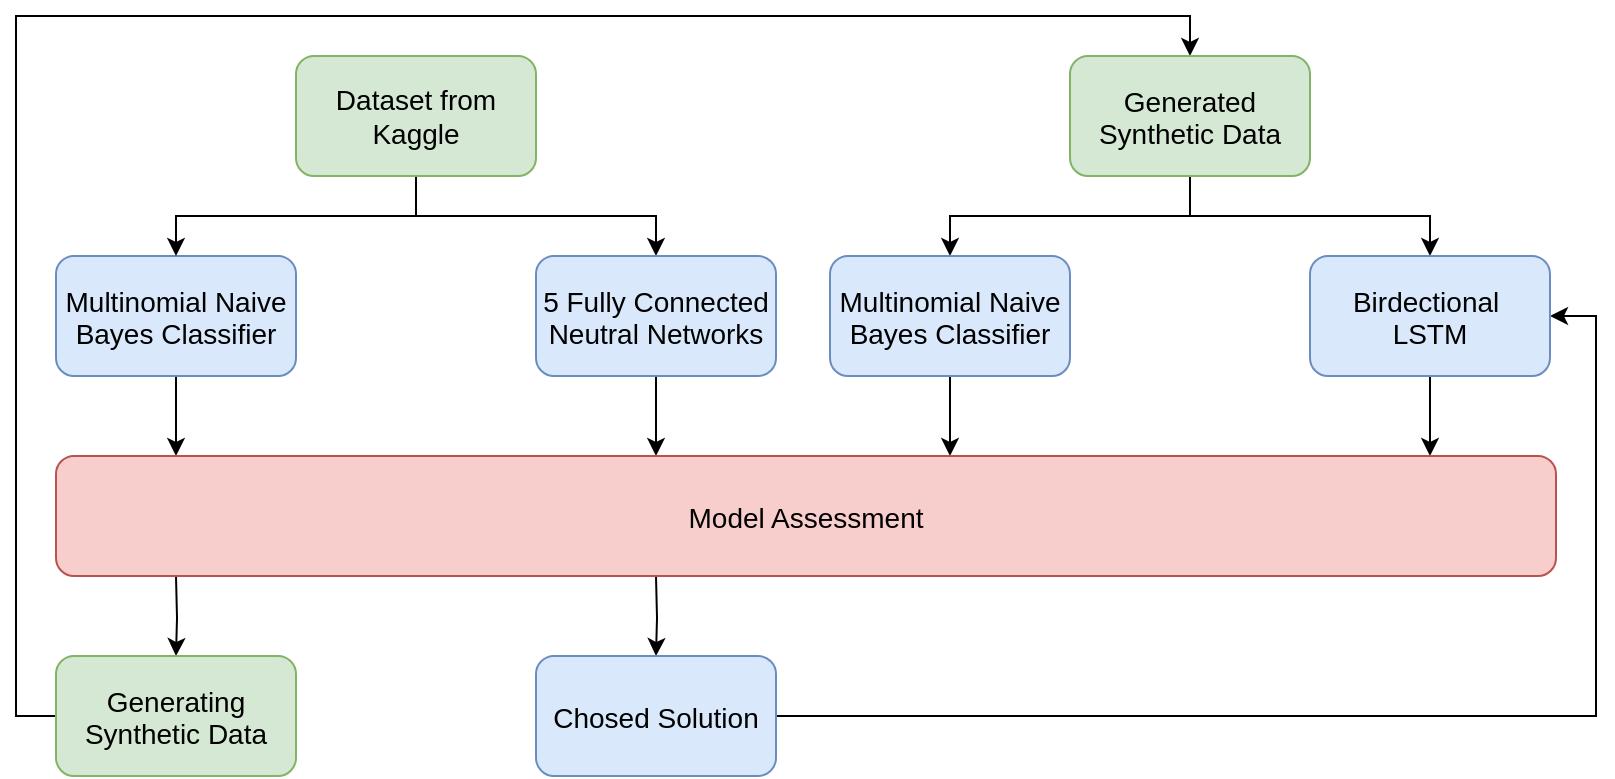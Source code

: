 <mxfile version="16.1.0" type="device"><diagram id="VqzTfeL4Uglv9Okwwmwq" name="Page-1"><mxGraphModel dx="946" dy="565" grid="1" gridSize="10" guides="1" tooltips="1" connect="1" arrows="1" fold="1" page="1" pageScale="1" pageWidth="827" pageHeight="1169" math="0" shadow="0"><root><mxCell id="0"/><mxCell id="1" parent="0"/><mxCell id="WxQexGsAueQJoj_L0cjn-20" style="edgeStyle=orthogonalEdgeStyle;rounded=0;orthogonalLoop=1;jettySize=auto;html=1;exitX=0.5;exitY=1;exitDx=0;exitDy=0;fontSize=14;" edge="1" parent="1" source="WxQexGsAueQJoj_L0cjn-3"><mxGeometry relative="1" as="geometry"><mxPoint x="110" y="280" as="targetPoint"/></mxGeometry></mxCell><mxCell id="WxQexGsAueQJoj_L0cjn-3" value="&lt;p style=&quot;margin: 0px; font-stretch: normal; font-size: 14px; line-height: normal;&quot;&gt;Multinomial Naive Bayes Classifier&lt;br style=&quot;font-size: 14px;&quot;&gt;&lt;/p&gt;" style="rounded=1;whiteSpace=wrap;html=1;fontSize=14;fillColor=#dae8fc;strokeColor=#6c8ebf;" vertex="1" parent="1"><mxGeometry x="50" y="180" width="120" height="60" as="geometry"/></mxCell><mxCell id="WxQexGsAueQJoj_L0cjn-15" style="edgeStyle=orthogonalEdgeStyle;rounded=0;orthogonalLoop=1;jettySize=auto;html=1;exitX=0.5;exitY=1;exitDx=0;exitDy=0;entryX=0.5;entryY=0;entryDx=0;entryDy=0;fontSize=14;" edge="1" parent="1" source="WxQexGsAueQJoj_L0cjn-4" target="WxQexGsAueQJoj_L0cjn-3"><mxGeometry relative="1" as="geometry"/></mxCell><mxCell id="WxQexGsAueQJoj_L0cjn-30" style="edgeStyle=orthogonalEdgeStyle;rounded=0;orthogonalLoop=1;jettySize=auto;html=1;exitX=0.5;exitY=1;exitDx=0;exitDy=0;fontSize=14;" edge="1" parent="1" source="WxQexGsAueQJoj_L0cjn-4" target="WxQexGsAueQJoj_L0cjn-5"><mxGeometry relative="1" as="geometry"/></mxCell><mxCell id="WxQexGsAueQJoj_L0cjn-4" value="Dataset from Kaggle" style="rounded=1;whiteSpace=wrap;html=1;fontSize=14;fillColor=#d5e8d4;strokeColor=#82b366;" vertex="1" parent="1"><mxGeometry x="170" y="80" width="120" height="60" as="geometry"/></mxCell><mxCell id="WxQexGsAueQJoj_L0cjn-29" style="edgeStyle=orthogonalEdgeStyle;rounded=0;orthogonalLoop=1;jettySize=auto;html=1;exitX=0.5;exitY=1;exitDx=0;exitDy=0;entryX=0.5;entryY=0;entryDx=0;entryDy=0;fontSize=14;" edge="1" parent="1" source="WxQexGsAueQJoj_L0cjn-5"><mxGeometry relative="1" as="geometry"><mxPoint x="350" y="280" as="targetPoint"/></mxGeometry></mxCell><mxCell id="WxQexGsAueQJoj_L0cjn-5" value="&lt;p style=&quot;margin: 0px; font-stretch: normal; font-size: 14px; line-height: normal;&quot;&gt;5 Fully Connected Neutral Networks&lt;/p&gt;" style="rounded=1;whiteSpace=wrap;html=1;fontSize=14;fillColor=#dae8fc;strokeColor=#6c8ebf;" vertex="1" parent="1"><mxGeometry x="290" y="180" width="120" height="60" as="geometry"/></mxCell><mxCell id="WxQexGsAueQJoj_L0cjn-24" style="edgeStyle=orthogonalEdgeStyle;rounded=0;orthogonalLoop=1;jettySize=auto;html=1;exitX=0.5;exitY=1;exitDx=0;exitDy=0;entryX=0.5;entryY=0;entryDx=0;entryDy=0;fontSize=14;" edge="1" parent="1" target="WxQexGsAueQJoj_L0cjn-23"><mxGeometry relative="1" as="geometry"><mxPoint x="110" y="340" as="sourcePoint"/></mxGeometry></mxCell><mxCell id="WxQexGsAueQJoj_L0cjn-32" style="edgeStyle=orthogonalEdgeStyle;rounded=0;orthogonalLoop=1;jettySize=auto;html=1;exitX=0.5;exitY=1;exitDx=0;exitDy=0;entryX=0.5;entryY=0;entryDx=0;entryDy=0;fontSize=14;" edge="1" parent="1" target="WxQexGsAueQJoj_L0cjn-31"><mxGeometry relative="1" as="geometry"><mxPoint x="350" y="340" as="sourcePoint"/></mxGeometry></mxCell><mxCell id="WxQexGsAueQJoj_L0cjn-27" style="edgeStyle=orthogonalEdgeStyle;rounded=0;orthogonalLoop=1;jettySize=auto;html=1;exitX=0;exitY=0.5;exitDx=0;exitDy=0;entryX=0.5;entryY=0;entryDx=0;entryDy=0;fontSize=14;" edge="1" parent="1" source="WxQexGsAueQJoj_L0cjn-23" target="WxQexGsAueQJoj_L0cjn-25"><mxGeometry relative="1" as="geometry"/></mxCell><mxCell id="WxQexGsAueQJoj_L0cjn-23" value="&lt;p style=&quot;margin: 0px; font-stretch: normal; font-size: 14px; line-height: normal;&quot;&gt;Generating Synthetic Data&lt;/p&gt;" style="rounded=1;whiteSpace=wrap;html=1;fontSize=14;fillColor=#d5e8d4;strokeColor=#82b366;" vertex="1" parent="1"><mxGeometry x="50" y="380" width="120" height="60" as="geometry"/></mxCell><mxCell id="WxQexGsAueQJoj_L0cjn-43" style="edgeStyle=orthogonalEdgeStyle;rounded=0;orthogonalLoop=1;jettySize=auto;html=1;exitX=0.5;exitY=1;exitDx=0;exitDy=0;fontSize=14;" edge="1" parent="1" source="WxQexGsAueQJoj_L0cjn-25" target="WxQexGsAueQJoj_L0cjn-34"><mxGeometry relative="1" as="geometry"/></mxCell><mxCell id="WxQexGsAueQJoj_L0cjn-45" style="edgeStyle=orthogonalEdgeStyle;rounded=0;orthogonalLoop=1;jettySize=auto;html=1;exitX=0.5;exitY=1;exitDx=0;exitDy=0;fontSize=14;" edge="1" parent="1" source="WxQexGsAueQJoj_L0cjn-25" target="WxQexGsAueQJoj_L0cjn-36"><mxGeometry relative="1" as="geometry"/></mxCell><mxCell id="WxQexGsAueQJoj_L0cjn-25" value="&lt;p style=&quot;margin: 0px ; font-stretch: normal ; font-size: 14px ; line-height: normal&quot;&gt;Generated Synthetic Data&lt;/p&gt;" style="rounded=1;whiteSpace=wrap;html=1;fontSize=14;fillColor=#d5e8d4;strokeColor=#82b366;" vertex="1" parent="1"><mxGeometry x="557" y="80" width="120" height="60" as="geometry"/></mxCell><mxCell id="WxQexGsAueQJoj_L0cjn-44" style="edgeStyle=orthogonalEdgeStyle;rounded=0;orthogonalLoop=1;jettySize=auto;html=1;exitX=1;exitY=0.5;exitDx=0;exitDy=0;entryX=1;entryY=0.5;entryDx=0;entryDy=0;fontSize=14;" edge="1" parent="1" source="WxQexGsAueQJoj_L0cjn-31" target="WxQexGsAueQJoj_L0cjn-36"><mxGeometry relative="1" as="geometry"><Array as="points"><mxPoint x="820" y="410"/><mxPoint x="820" y="210"/></Array></mxGeometry></mxCell><mxCell id="WxQexGsAueQJoj_L0cjn-31" value="&lt;p style=&quot;margin: 0px ; font-stretch: normal ; font-size: 14px ; line-height: normal&quot;&gt;Chosed Solution&lt;/p&gt;" style="rounded=1;whiteSpace=wrap;html=1;fontSize=14;fillColor=#dae8fc;strokeColor=#6c8ebf;" vertex="1" parent="1"><mxGeometry x="290" y="380" width="120" height="60" as="geometry"/></mxCell><mxCell id="WxQexGsAueQJoj_L0cjn-33" style="edgeStyle=orthogonalEdgeStyle;rounded=0;orthogonalLoop=1;jettySize=auto;html=1;exitX=0.5;exitY=1;exitDx=0;exitDy=0;fontSize=14;" edge="1" parent="1" source="WxQexGsAueQJoj_L0cjn-34"><mxGeometry relative="1" as="geometry"><mxPoint x="497" y="280" as="targetPoint"/></mxGeometry></mxCell><mxCell id="WxQexGsAueQJoj_L0cjn-34" value="&lt;p style=&quot;margin: 0px; font-stretch: normal; font-size: 14px; line-height: normal;&quot;&gt;Multinomial Naive Bayes Classifier&lt;br style=&quot;font-size: 14px;&quot;&gt;&lt;/p&gt;" style="rounded=1;whiteSpace=wrap;html=1;fontSize=14;fillColor=#dae8fc;strokeColor=#6c8ebf;" vertex="1" parent="1"><mxGeometry x="437" y="180" width="120" height="60" as="geometry"/></mxCell><mxCell id="WxQexGsAueQJoj_L0cjn-35" style="edgeStyle=orthogonalEdgeStyle;rounded=0;orthogonalLoop=1;jettySize=auto;html=1;exitX=0.5;exitY=1;exitDx=0;exitDy=0;entryX=0.5;entryY=0;entryDx=0;entryDy=0;fontSize=14;" edge="1" parent="1" source="WxQexGsAueQJoj_L0cjn-36"><mxGeometry relative="1" as="geometry"><mxPoint x="737" y="280" as="targetPoint"/></mxGeometry></mxCell><mxCell id="WxQexGsAueQJoj_L0cjn-36" value="&lt;p style=&quot;margin: 0px ; font-stretch: normal ; font-size: 14px ; line-height: normal&quot;&gt;Birdectional&amp;nbsp;&lt;/p&gt;&lt;p style=&quot;margin: 0px ; font-stretch: normal ; font-size: 14px ; line-height: normal&quot;&gt;LSTM&lt;/p&gt;" style="rounded=1;whiteSpace=wrap;html=1;fontSize=14;fillColor=#dae8fc;strokeColor=#6c8ebf;" vertex="1" parent="1"><mxGeometry x="677" y="180" width="120" height="60" as="geometry"/></mxCell><mxCell id="WxQexGsAueQJoj_L0cjn-48" value="&lt;p style=&quot;margin: 0px; font-stretch: normal; font-size: 14px; line-height: normal;&quot;&gt;Model Assessment&lt;br style=&quot;font-size: 14px;&quot;&gt;&lt;/p&gt;" style="rounded=1;whiteSpace=wrap;html=1;fontSize=14;fillColor=#f8cecc;strokeColor=#b85450;" vertex="1" parent="1"><mxGeometry x="50" y="280" width="750" height="60" as="geometry"/></mxCell></root></mxGraphModel></diagram></mxfile>